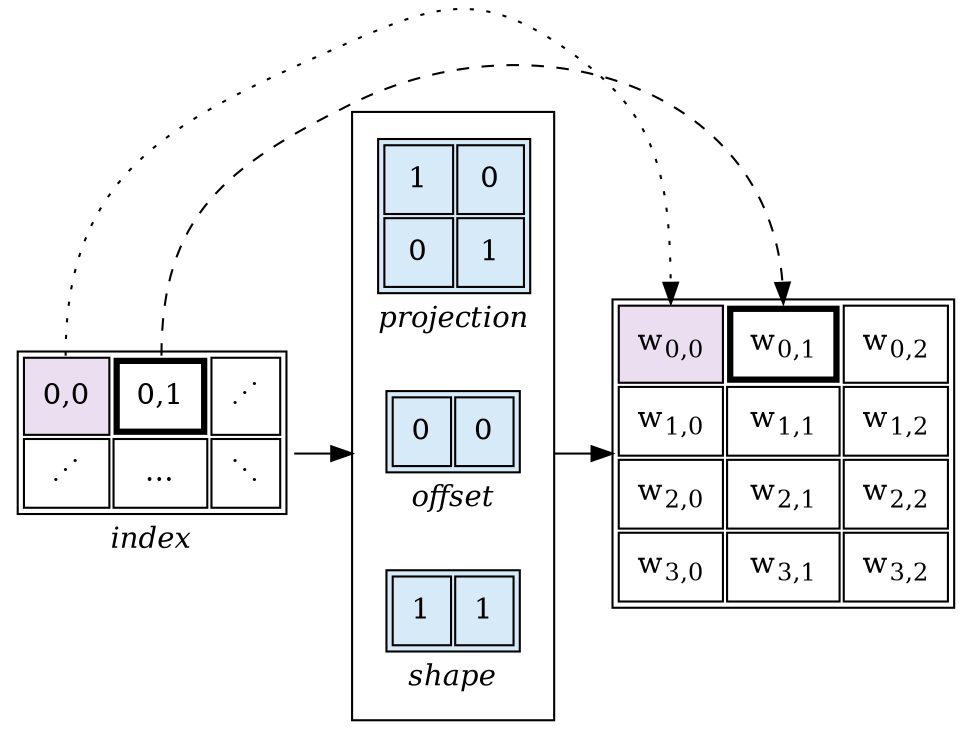 digraph G {
  rankdir=LR;
  compound=true;

  subgraph cluster_zproj {
  proj [
    shape="plain",
    label=<
        <table border="0">
    <tr><td>
      <table bgcolor="#D6EAF8" cellpadding="8">
        <tr>
          <td>1</td>
          <td>0</td>
          </tr>
        <tr>
          <td>0</td>
          <td>1</td>
          </tr>
        </table>
          </td></tr>
    <tr><td><i>projection</i></td></tr>
          </table>
    >,
  ];

  offset [
    shape="plain",
    label=<
        <table border="0">
    <tr><td>
      <table bgcolor="#D6EAF8" cellpadding="8">
        <tr>
          <td>0</td>
          <td>0</td>
          </tr>
        </table>
          </td></tr>
    <tr><td><i>offset</i></td></tr>
          </table>
    >,
  ];

  rshape [
    shape="plain",
    label=<
        <table border="0">
    <tr><td>
      <table bgcolor="#D6EAF8" cellpadding="8">
        <tr>
          <td>1</td>
          <td>1</td>
          </tr>
        </table>
          </td></tr>
    <tr><td><i>shape</i></td></tr>
          </table>
    >,
  ];

  }

  W [
      shape="plain",
      label=<
      <table cellpadding="8">
          <tr>
              <td port="a" bgcolor="#EBDEF0">w<sub>0,0</sub></td>
              <td port="b" border="3">w<sub>0,1</sub></td>
              <td>w<sub>0,2</sub></td>
              </tr>
          <tr>
              <td>w<sub>1,0</sub></td>
              <td>w<sub>1,1</sub></td>
              <td>w<sub>1,2</sub></td>
              </tr>
          <tr>
              <td>w<sub>2,0</sub></td>
              <td>w<sub>2,1</sub></td>
              <td>w<sub>2,2</sub></td>
              </tr>
          <tr>
              <td>w<sub>3,0</sub></td>
              <td>w<sub>3,1</sub></td>
              <td>w<sub>3,2</sub></td>
              </tr>
          </table>
      >,
  ];

  idx [
    shape="plain",
    label=<
        <table border="0">
    <tr><td>
      <table cellpadding="8">
        <tr>
          <td port="a" bgcolor="#EBDEF0">0,0</td>
          <td port="b" border="3">0,1</td>
          <td>⋰</td>
          </tr>
        <tr>
          <td>⋰</td>
          <td>…</td>
          <td>⋱</td>
          </tr>
        </table>
          </td></tr>
    <tr><td><i>index</i></td></tr>
          </table>
    >,
  ];

  idx -> offset [lhead=cluster_zproj];
  offset -> W [ltail=cluster_zproj];

  idx:a -> W:a [weight=0, style=dotted];
  idx:b -> W:b [weight=0, style=dashed];
}
